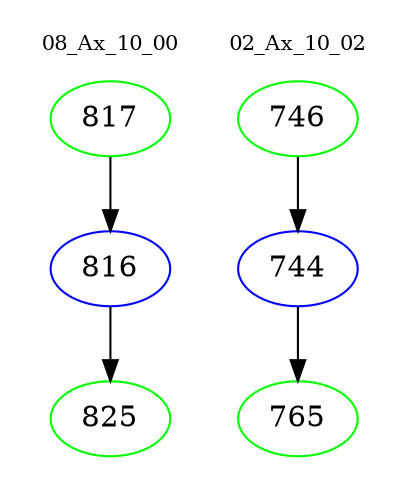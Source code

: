 digraph{
subgraph cluster_0 {
color = white
label = "08_Ax_10_00";
fontsize=10;
T0_817 [label="817", color="green"]
T0_817 -> T0_816 [color="black"]
T0_816 [label="816", color="blue"]
T0_816 -> T0_825 [color="black"]
T0_825 [label="825", color="green"]
}
subgraph cluster_1 {
color = white
label = "02_Ax_10_02";
fontsize=10;
T1_746 [label="746", color="green"]
T1_746 -> T1_744 [color="black"]
T1_744 [label="744", color="blue"]
T1_744 -> T1_765 [color="black"]
T1_765 [label="765", color="green"]
}
}
